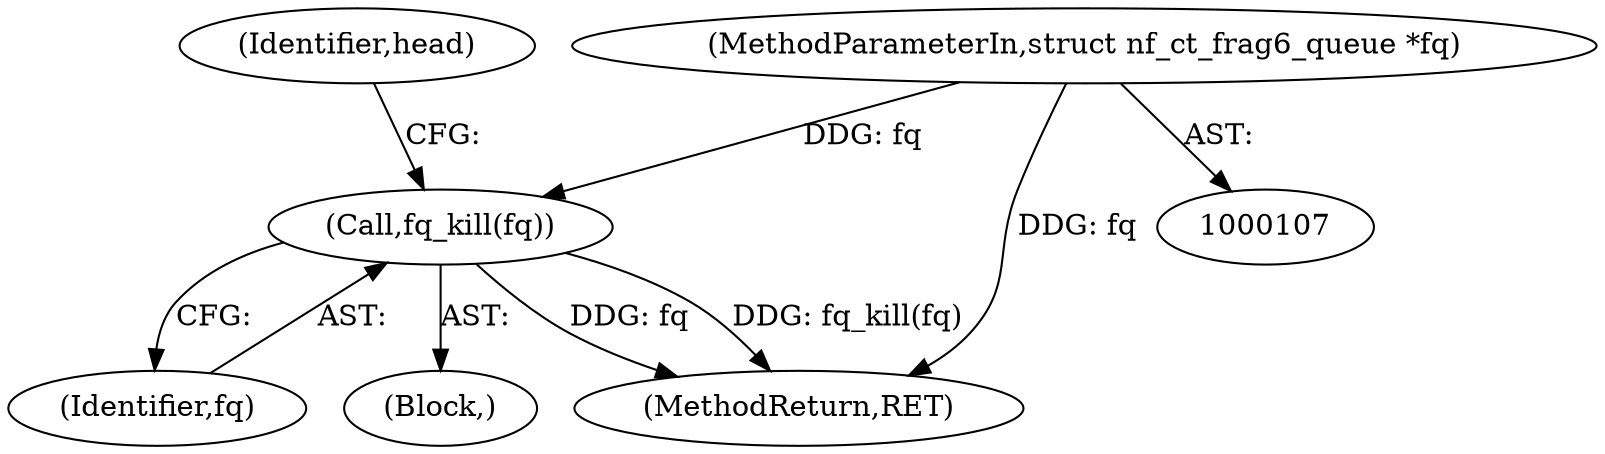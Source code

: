 digraph "0_linux_9e2dcf72023d1447f09c47d77c99b0c49659e5ce_0@pointer" {
"1000108" [label="(MethodParameterIn,struct nf_ct_frag6_queue *fq)"];
"1000122" [label="(Call,fq_kill(fq))"];
"1000108" [label="(MethodParameterIn,struct nf_ct_frag6_queue *fq)"];
"1000123" [label="(Identifier,fq)"];
"1000110" [label="(Block,)"];
"1000126" [label="(Identifier,head)"];
"1000554" [label="(MethodReturn,RET)"];
"1000122" [label="(Call,fq_kill(fq))"];
"1000108" -> "1000107"  [label="AST: "];
"1000108" -> "1000554"  [label="DDG: fq"];
"1000108" -> "1000122"  [label="DDG: fq"];
"1000122" -> "1000110"  [label="AST: "];
"1000122" -> "1000123"  [label="CFG: "];
"1000123" -> "1000122"  [label="AST: "];
"1000126" -> "1000122"  [label="CFG: "];
"1000122" -> "1000554"  [label="DDG: fq"];
"1000122" -> "1000554"  [label="DDG: fq_kill(fq)"];
}
